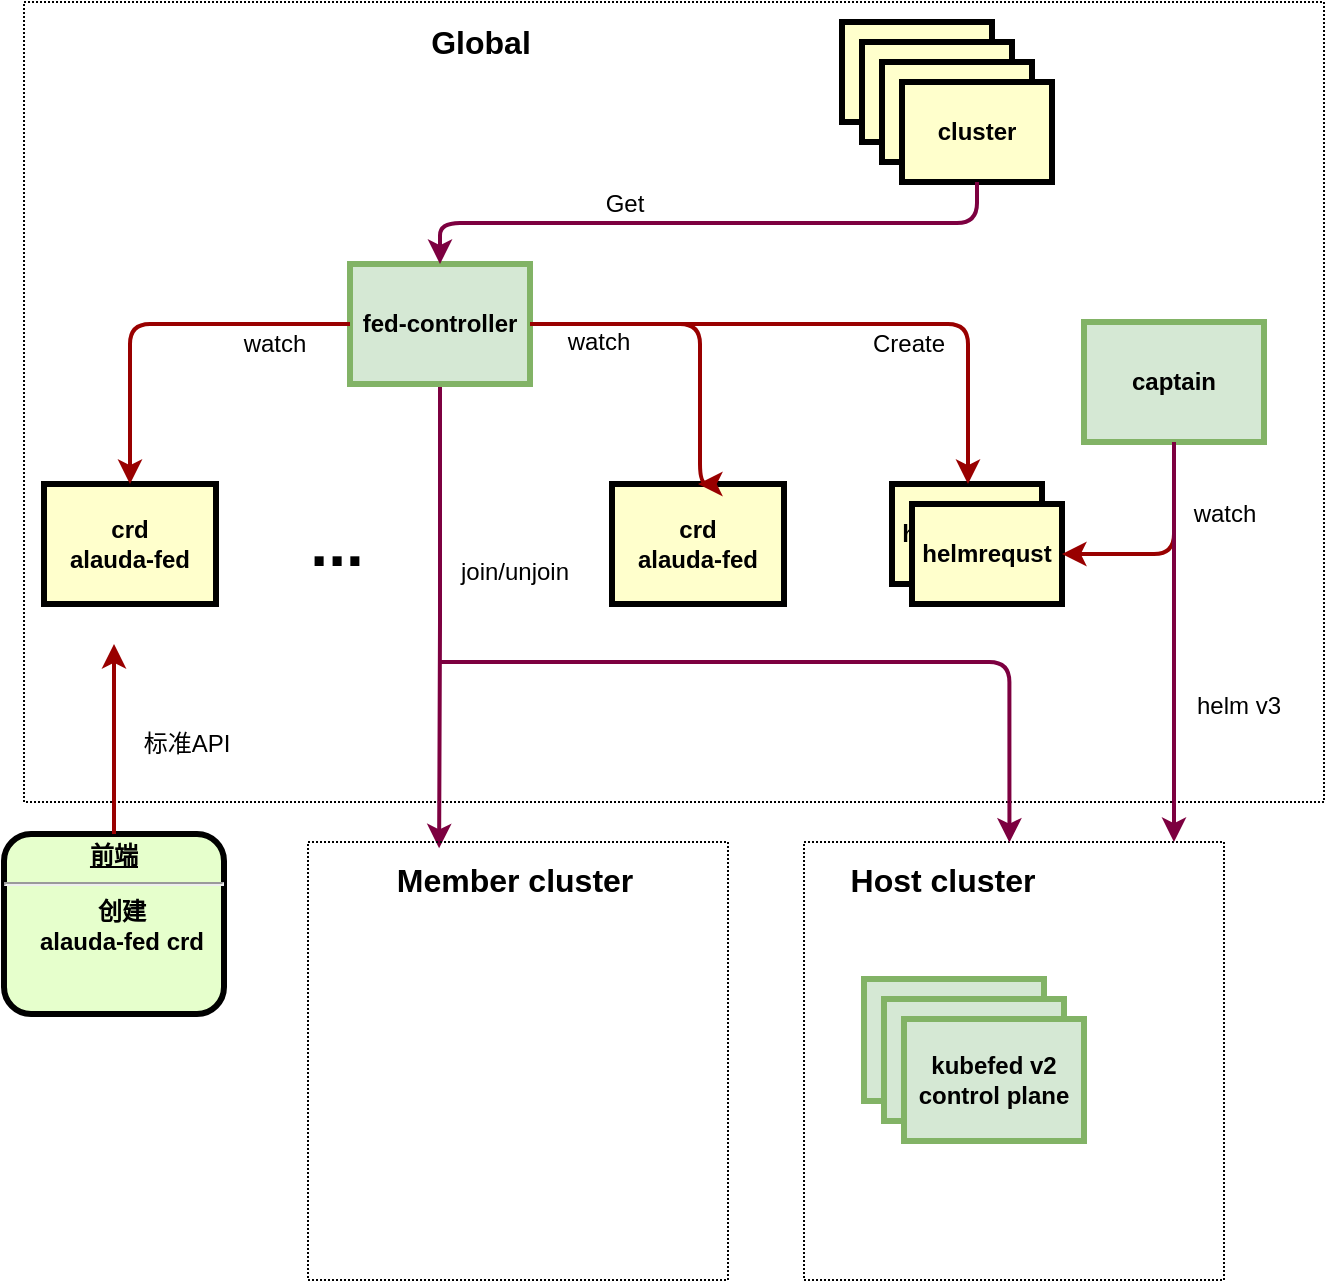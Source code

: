 <mxfile version="12.2.6" type="github" pages="4">
  <diagram name="Page-1" id="c7558073-3199-34d8-9f00-42111426c3f3">
    <mxGraphModel dx="946" dy="591" grid="1" gridSize="10" guides="1" tooltips="1" connect="1" arrows="1" fold="1" page="1" pageScale="1" pageWidth="826" pageHeight="1169" background="#ffffff" math="0" shadow="0">
      <root>
        <mxCell id="0"/>
        <mxCell id="1" parent="0"/>
        <mxCell id="wxR6bo94Sk2iI8-Y_fi0-96" value="" style="rounded=0;whiteSpace=wrap;html=1;dashed=1;dashPattern=1 1;fillColor=none;" parent="1" vertex="1">
          <mxGeometry x="80" y="180" width="650" height="400" as="geometry"/>
        </mxCell>
        <mxCell id="wxR6bo94Sk2iI8-Y_fi0-172" value="" style="edgeStyle=orthogonalEdgeStyle;rounded=0;orthogonalLoop=1;jettySize=auto;html=1;strokeColor=#7D0040;strokeWidth=2;entryX=0.212;entryY=-0.293;entryDx=0;entryDy=0;entryPerimeter=0;" parent="1" source="3" target="wxR6bo94Sk2iI8-Y_fi0-142" edge="1">
          <mxGeometry relative="1" as="geometry">
            <mxPoint x="288" y="451" as="targetPoint"/>
          </mxGeometry>
        </mxCell>
        <mxCell id="wxR6bo94Sk2iI8-Y_fi0-174" value="join/unjoin" style="text;html=1;resizable=0;points=[];align=center;verticalAlign=middle;labelBackgroundColor=#ffffff;" parent="wxR6bo94Sk2iI8-Y_fi0-172" vertex="1" connectable="0">
          <mxGeometry x="0.028" y="29" relative="1" as="geometry">
            <mxPoint x="8.5" y="-25" as="offset"/>
          </mxGeometry>
        </mxCell>
        <mxCell id="3" value="fed-controller" style="whiteSpace=wrap;align=center;verticalAlign=middle;fontStyle=1;strokeWidth=3;fillColor=#d5e8d4;strokeColor=#82b366;" parent="1" vertex="1">
          <mxGeometry x="243" y="311" width="90" height="60" as="geometry"/>
        </mxCell>
        <mxCell id="4" value="crd&#xa;alauda-fed" style="whiteSpace=wrap;align=center;verticalAlign=middle;fontStyle=1;strokeWidth=3;fillColor=#FFFFCC" parent="1" vertex="1">
          <mxGeometry x="90" y="421" width="86" height="60" as="geometry"/>
        </mxCell>
        <mxCell id="81" value="" style="edgeStyle=elbowEdgeStyle;elbow=horizontal;exitX=0;exitY=0.5;strokeColor=#990000;strokeWidth=2;exitDx=0;exitDy=0;entryX=0.5;entryY=0;entryDx=0;entryDy=0;" parent="1" source="3" target="4" edge="1">
          <mxGeometry width="100" height="100" relative="1" as="geometry">
            <mxPoint x="380" y="91" as="sourcePoint"/>
            <mxPoint x="480" y="-9" as="targetPoint"/>
            <Array as="points">
              <mxPoint x="133" y="361"/>
              <mxPoint x="280" y="391"/>
              <mxPoint x="130" y="331"/>
              <mxPoint x="130" y="361"/>
              <mxPoint x="430" y="-9"/>
            </Array>
          </mxGeometry>
        </mxCell>
        <mxCell id="wxR6bo94Sk2iI8-Y_fi0-104" value="watch" style="text;html=1;resizable=0;points=[];align=center;verticalAlign=middle;labelBackgroundColor=#ffffff;" parent="81" vertex="1" connectable="0">
          <mxGeometry x="0.106" y="1" relative="1" as="geometry">
            <mxPoint x="66.5" y="8.5" as="offset"/>
          </mxGeometry>
        </mxCell>
        <mxCell id="wxR6bo94Sk2iI8-Y_fi0-97" value="&lt;b&gt;&lt;font style=&quot;font-size: 16px&quot;&gt;Global&lt;/font&gt;&lt;/b&gt;" style="text;html=1;resizable=0;autosize=1;align=center;verticalAlign=middle;points=[];fillColor=none;strokeColor=none;rounded=0;dashed=1;dashPattern=1 1;" parent="1" vertex="1">
          <mxGeometry x="272.5" y="190" width="70" height="20" as="geometry"/>
        </mxCell>
        <mxCell id="wxR6bo94Sk2iI8-Y_fi0-101" value="crd&#xa;alauda-fed" style="whiteSpace=wrap;align=center;verticalAlign=middle;fontStyle=1;strokeWidth=3;fillColor=#FFFFCC" parent="1" vertex="1">
          <mxGeometry x="374" y="421" width="86" height="60" as="geometry"/>
        </mxCell>
        <mxCell id="wxR6bo94Sk2iI8-Y_fi0-103" value="" style="edgeStyle=elbowEdgeStyle;elbow=horizontal;exitX=1;exitY=0.5;strokeColor=#990000;strokeWidth=2;exitDx=0;exitDy=0;entryX=0.5;entryY=0;entryDx=0;entryDy=0;" parent="1" source="3" target="wxR6bo94Sk2iI8-Y_fi0-101" edge="1">
          <mxGeometry width="100" height="100" relative="1" as="geometry">
            <mxPoint x="246.143" y="281.286" as="sourcePoint"/>
            <mxPoint x="417" y="381" as="targetPoint"/>
            <Array as="points">
              <mxPoint x="418" y="380"/>
              <mxPoint x="290" y="401"/>
              <mxPoint x="140" y="341"/>
              <mxPoint x="140" y="371"/>
              <mxPoint x="440" y="1"/>
            </Array>
          </mxGeometry>
        </mxCell>
        <mxCell id="wxR6bo94Sk2iI8-Y_fi0-105" value="watch" style="text;html=1;resizable=0;points=[];align=center;verticalAlign=middle;labelBackgroundColor=#ffffff;" parent="1" vertex="1" connectable="0">
          <mxGeometry x="300.214" y="340.786" as="geometry">
            <mxPoint x="66.5" y="8.5" as="offset"/>
          </mxGeometry>
        </mxCell>
        <mxCell id="wxR6bo94Sk2iI8-Y_fi0-106" value="cluster" style="whiteSpace=wrap;align=center;verticalAlign=middle;fontStyle=1;strokeWidth=3;fillColor=#FFFFCC" parent="1" vertex="1">
          <mxGeometry x="489" y="190" width="75" height="50" as="geometry"/>
        </mxCell>
        <mxCell id="wxR6bo94Sk2iI8-Y_fi0-107" value="&lt;font size=&quot;1&quot;&gt;&lt;b style=&quot;font-size: 32px&quot;&gt;...&lt;/b&gt;&lt;/font&gt;" style="text;html=1;resizable=0;autosize=1;align=center;verticalAlign=middle;points=[];fillColor=none;strokeColor=none;rounded=0;dashed=1;dashPattern=1 1;" parent="1" vertex="1">
          <mxGeometry x="216" y="436" width="40" height="30" as="geometry"/>
        </mxCell>
        <mxCell id="wxR6bo94Sk2iI8-Y_fi0-108" value="cluster" style="whiteSpace=wrap;align=center;verticalAlign=middle;fontStyle=1;strokeWidth=3;fillColor=#FFFFCC" parent="1" vertex="1">
          <mxGeometry x="499" y="200" width="75" height="50" as="geometry"/>
        </mxCell>
        <mxCell id="wxR6bo94Sk2iI8-Y_fi0-109" value="cluster" style="whiteSpace=wrap;align=center;verticalAlign=middle;fontStyle=1;strokeWidth=3;fillColor=#FFFFCC" parent="1" vertex="1">
          <mxGeometry x="509" y="210" width="75" height="50" as="geometry"/>
        </mxCell>
        <mxCell id="wxR6bo94Sk2iI8-Y_fi0-110" value="cluster" style="whiteSpace=wrap;align=center;verticalAlign=middle;fontStyle=1;strokeWidth=3;fillColor=#FFFFCC" parent="1" vertex="1">
          <mxGeometry x="519" y="220" width="75" height="50" as="geometry"/>
        </mxCell>
        <mxCell id="wxR6bo94Sk2iI8-Y_fi0-111" value="&lt;p style=&quot;margin: 0px ; margin-top: 4px ; text-align: center ; text-decoration: underline&quot;&gt;&lt;strong&gt;前端&lt;/strong&gt;&lt;/p&gt;&lt;hr&gt;&lt;p style=&quot;margin: 0px ; margin-left: 8px&quot;&gt;创建&lt;/p&gt;&lt;p style=&quot;margin: 0px ; margin-left: 8px&quot;&gt;alauda-fed crd&lt;/p&gt;" style="verticalAlign=middle;align=center;overflow=fill;fontSize=12;fontFamily=Helvetica;html=1;rounded=1;fontStyle=1;strokeWidth=3;fillColor=#E6FFCC" parent="1" vertex="1">
          <mxGeometry x="70" y="596" width="110" height="90" as="geometry"/>
        </mxCell>
        <mxCell id="wxR6bo94Sk2iI8-Y_fi0-115" value="" style="edgeStyle=elbowEdgeStyle;elbow=horizontal;strokeColor=#990000;strokeWidth=2;exitX=0.5;exitY=0;exitDx=0;exitDy=0;" parent="1" source="wxR6bo94Sk2iI8-Y_fi0-111" edge="1">
          <mxGeometry width="100" height="100" relative="1" as="geometry">
            <mxPoint x="-106" y="845" as="sourcePoint"/>
            <mxPoint x="125" y="501" as="targetPoint"/>
            <Array as="points">
              <mxPoint x="125" y="491"/>
              <mxPoint x="124" y="705"/>
            </Array>
          </mxGeometry>
        </mxCell>
        <mxCell id="wxR6bo94Sk2iI8-Y_fi0-117" value="标准API" style="text;html=1;resizable=0;points=[];align=center;verticalAlign=middle;labelBackgroundColor=#ffffff;" parent="wxR6bo94Sk2iI8-Y_fi0-115" vertex="1" connectable="0">
          <mxGeometry x="-0.12" relative="1" as="geometry">
            <mxPoint x="36" y="-3.5" as="offset"/>
          </mxGeometry>
        </mxCell>
        <mxCell id="wxR6bo94Sk2iI8-Y_fi0-118" value="" style="rounded=0;whiteSpace=wrap;html=1;dashed=1;dashPattern=1 1;fillColor=none;" parent="1" vertex="1">
          <mxGeometry x="470" y="600" width="210" height="219" as="geometry"/>
        </mxCell>
        <mxCell id="wxR6bo94Sk2iI8-Y_fi0-123" value="&lt;span style=&quot;font-size: 16px&quot;&gt;&lt;b&gt;Host cluster&lt;/b&gt;&lt;/span&gt;" style="text;html=1;resizable=0;autosize=1;align=center;verticalAlign=middle;points=[];fillColor=none;strokeColor=none;rounded=0;dashed=1;dashPattern=1 1;" parent="1" vertex="1">
          <mxGeometry x="483.5" y="609" width="110" height="20" as="geometry"/>
        </mxCell>
        <mxCell id="wxR6bo94Sk2iI8-Y_fi0-135" value="kubefed v2" style="whiteSpace=wrap;align=center;verticalAlign=middle;fontStyle=1;strokeWidth=3;fillColor=#d5e8d4;strokeColor=#82b366;" parent="1" vertex="1">
          <mxGeometry x="500" y="668.5" width="90" height="61" as="geometry"/>
        </mxCell>
        <mxCell id="wxR6bo94Sk2iI8-Y_fi0-138" value="kubefed v2" style="whiteSpace=wrap;align=center;verticalAlign=middle;fontStyle=1;strokeWidth=3;fillColor=#d5e8d4;strokeColor=#82b366;" parent="1" vertex="1">
          <mxGeometry x="510" y="678.5" width="90" height="61" as="geometry"/>
        </mxCell>
        <mxCell id="wxR6bo94Sk2iI8-Y_fi0-139" value="kubefed v2&#xa;control plane" style="whiteSpace=wrap;align=center;verticalAlign=middle;fontStyle=1;strokeWidth=3;fillColor=#d5e8d4;strokeColor=#82b366;" parent="1" vertex="1">
          <mxGeometry x="520" y="688.5" width="90" height="61" as="geometry"/>
        </mxCell>
        <mxCell id="wxR6bo94Sk2iI8-Y_fi0-141" value="" style="rounded=0;whiteSpace=wrap;html=1;dashed=1;dashPattern=1 1;fillColor=none;" parent="1" vertex="1">
          <mxGeometry x="222" y="600" width="210" height="219" as="geometry"/>
        </mxCell>
        <mxCell id="wxR6bo94Sk2iI8-Y_fi0-142" value="&lt;span style=&quot;font-size: 16px&quot;&gt;&lt;b&gt;Member cluster&lt;/b&gt;&lt;/span&gt;" style="text;html=1;resizable=0;autosize=1;align=center;verticalAlign=middle;points=[];fillColor=none;strokeColor=none;rounded=0;dashed=1;dashPattern=1 1;" parent="1" vertex="1">
          <mxGeometry x="260" y="609" width="130" height="20" as="geometry"/>
        </mxCell>
        <mxCell id="wxR6bo94Sk2iI8-Y_fi0-154" value="helmrequst" style="whiteSpace=wrap;align=center;verticalAlign=middle;fontStyle=1;strokeWidth=3;fillColor=#FFFFCC" parent="1" vertex="1">
          <mxGeometry x="514" y="421" width="75" height="50" as="geometry"/>
        </mxCell>
        <mxCell id="wxR6bo94Sk2iI8-Y_fi0-155" value="helmrequst" style="whiteSpace=wrap;align=center;verticalAlign=middle;fontStyle=1;strokeWidth=3;fillColor=#FFFFCC" parent="1" vertex="1">
          <mxGeometry x="524" y="431" width="75" height="50" as="geometry"/>
        </mxCell>
        <mxCell id="wxR6bo94Sk2iI8-Y_fi0-156" value="captain" style="whiteSpace=wrap;align=center;verticalAlign=middle;fontStyle=1;strokeWidth=3;fillColor=#d5e8d4;strokeColor=#82b366;" parent="1" vertex="1">
          <mxGeometry x="610" y="340" width="90" height="60" as="geometry"/>
        </mxCell>
        <mxCell id="wxR6bo94Sk2iI8-Y_fi0-157" value="" style="edgeStyle=elbowEdgeStyle;elbow=horizontal;exitX=1;exitY=0.5;strokeColor=#990000;strokeWidth=2;exitDx=0;exitDy=0;entryX=0.5;entryY=0;entryDx=0;entryDy=0;" parent="1" source="3" target="wxR6bo94Sk2iI8-Y_fi0-154" edge="1">
          <mxGeometry width="100" height="100" relative="1" as="geometry">
            <mxPoint x="336.143" y="350.286" as="sourcePoint"/>
            <mxPoint x="427.571" y="431.714" as="targetPoint"/>
            <Array as="points">
              <mxPoint x="552" y="390"/>
              <mxPoint x="300" y="411"/>
              <mxPoint x="150" y="351"/>
              <mxPoint x="150" y="381"/>
              <mxPoint x="450" y="11"/>
            </Array>
          </mxGeometry>
        </mxCell>
        <mxCell id="wxR6bo94Sk2iI8-Y_fi0-158" value="Create" style="text;html=1;resizable=0;points=[];align=center;verticalAlign=middle;labelBackgroundColor=#ffffff;" parent="wxR6bo94Sk2iI8-Y_fi0-157" vertex="1" connectable="0">
          <mxGeometry x="0.004" y="-3" relative="1" as="geometry">
            <mxPoint x="38.5" y="6.5" as="offset"/>
          </mxGeometry>
        </mxCell>
        <mxCell id="wxR6bo94Sk2iI8-Y_fi0-159" value="" style="edgeStyle=elbowEdgeStyle;elbow=horizontal;exitX=0.5;exitY=1;strokeColor=#990000;strokeWidth=2;exitDx=0;exitDy=0;entryX=1;entryY=0.5;entryDx=0;entryDy=0;" parent="1" source="wxR6bo94Sk2iI8-Y_fi0-156" target="wxR6bo94Sk2iI8-Y_fi0-155" edge="1">
          <mxGeometry width="100" height="100" relative="1" as="geometry">
            <mxPoint x="336.143" y="350.286" as="sourcePoint"/>
            <mxPoint x="427.571" y="431.714" as="targetPoint"/>
            <Array as="points">
              <mxPoint x="655" y="430"/>
              <mxPoint x="300" y="411"/>
              <mxPoint x="150" y="351"/>
              <mxPoint x="150" y="381"/>
              <mxPoint x="450" y="11"/>
            </Array>
          </mxGeometry>
        </mxCell>
        <mxCell id="wxR6bo94Sk2iI8-Y_fi0-160" value="watch" style="text;html=1;resizable=0;points=[];align=center;verticalAlign=middle;labelBackgroundColor=#ffffff;" parent="wxR6bo94Sk2iI8-Y_fi0-159" vertex="1" connectable="0">
          <mxGeometry x="-0.255" y="-2" relative="1" as="geometry">
            <mxPoint x="27" y="-5.5" as="offset"/>
          </mxGeometry>
        </mxCell>
        <mxCell id="wxR6bo94Sk2iI8-Y_fi0-164" value="" style="edgeStyle=elbowEdgeStyle;elbow=horizontal;endArrow=classic;html=1;strokeColor=#7D0040;strokeWidth=2;exitX=0.5;exitY=1;exitDx=0;exitDy=0;" parent="1" source="wxR6bo94Sk2iI8-Y_fi0-156" target="wxR6bo94Sk2iI8-Y_fi0-118" edge="1">
          <mxGeometry width="50" height="50" relative="1" as="geometry">
            <mxPoint x="700" y="370" as="sourcePoint"/>
            <mxPoint x="740" y="320" as="targetPoint"/>
          </mxGeometry>
        </mxCell>
        <mxCell id="wxR6bo94Sk2iI8-Y_fi0-165" value="helm v3" style="text;html=1;resizable=0;points=[];align=center;verticalAlign=middle;labelBackgroundColor=#ffffff;" parent="wxR6bo94Sk2iI8-Y_fi0-164" vertex="1" connectable="0">
          <mxGeometry x="0.164" y="1" relative="1" as="geometry">
            <mxPoint x="30.5" y="15" as="offset"/>
          </mxGeometry>
        </mxCell>
        <mxCell id="wxR6bo94Sk2iI8-Y_fi0-166" value="" style="edgeStyle=elbowEdgeStyle;elbow=vertical;endArrow=classic;html=1;strokeColor=#7D0040;strokeWidth=2;exitX=0.5;exitY=1;exitDx=0;exitDy=0;entryX=0.5;entryY=0;entryDx=0;entryDy=0;" parent="1" source="wxR6bo94Sk2iI8-Y_fi0-110" target="3" edge="1">
          <mxGeometry width="50" height="50" relative="1" as="geometry">
            <mxPoint x="260" y="190" as="sourcePoint"/>
            <mxPoint x="310" y="140" as="targetPoint"/>
          </mxGeometry>
        </mxCell>
        <mxCell id="wxR6bo94Sk2iI8-Y_fi0-167" value="Get" style="text;html=1;resizable=0;points=[];align=center;verticalAlign=middle;labelBackgroundColor=#ffffff;" parent="wxR6bo94Sk2iI8-Y_fi0-166" vertex="1" connectable="0">
          <mxGeometry x="0.339" y="-3" relative="1" as="geometry">
            <mxPoint x="9.5" y="-7" as="offset"/>
          </mxGeometry>
        </mxCell>
        <mxCell id="wxR6bo94Sk2iI8-Y_fi0-173" value="" style="edgeStyle=segmentEdgeStyle;endArrow=classic;html=1;strokeColor=#7D0040;strokeWidth=2;entryX=0.5;entryY=0;entryDx=0;entryDy=0;" parent="1" edge="1">
          <mxGeometry width="50" height="50" relative="1" as="geometry">
            <mxPoint x="288" y="510" as="sourcePoint"/>
            <mxPoint x="572.714" y="600.286" as="targetPoint"/>
          </mxGeometry>
        </mxCell>
      </root>
    </mxGraphModel>
  </diagram>
  <diagram id="LDCZQ60Sdhj_1A-4zf41" name="Page-2">
    <mxGraphModel dx="946" dy="591" grid="1" gridSize="10" guides="1" tooltips="1" connect="1" arrows="1" fold="1" page="1" pageScale="1" pageWidth="827" pageHeight="1169" math="0" shadow="0">
      <root>
        <mxCell id="2m8XpC0xpUa-uAtMWpxe-0"/>
        <mxCell id="2m8XpC0xpUa-uAtMWpxe-1" parent="2m8XpC0xpUa-uAtMWpxe-0"/>
        <mxCell id="xcBCkcp_vozHjgHlFZ-i-0" value="fed-controller 工作流程" style="swimlane;html=1;childLayout=stackLayout;startSize=20;rounded=0;shadow=0;labelBackgroundColor=none;strokeColor=#000000;strokeWidth=1;fillColor=#ffffff;fontFamily=Verdana;fontSize=8;fontColor=#000000;align=center;" parent="2m8XpC0xpUa-uAtMWpxe-1" vertex="1">
          <mxGeometry x="27" y="237" width="690" height="630" as="geometry"/>
        </mxCell>
        <mxCell id="xcBCkcp_vozHjgHlFZ-i-1" value="CRD 资源" style="swimlane;html=1;startSize=20;" parent="xcBCkcp_vozHjgHlFZ-i-0" vertex="1">
          <mxGeometry y="20" width="160" height="610" as="geometry"/>
        </mxCell>
        <mxCell id="xcBCkcp_vozHjgHlFZ-i-2" value="alauda-fed" style="rounded=1;whiteSpace=wrap;html=1;shadow=0;labelBackgroundColor=none;strokeColor=#000000;strokeWidth=1;fillColor=#ffffff;fontFamily=Verdana;fontSize=8;fontColor=#000000;align=center;" parent="xcBCkcp_vozHjgHlFZ-i-1" vertex="1">
          <mxGeometry x="30" y="70" width="100" height="60" as="geometry"/>
        </mxCell>
        <mxCell id="xcBCkcp_vozHjgHlFZ-i-20" value="helmrequest" style="rounded=1;whiteSpace=wrap;html=1;" parent="xcBCkcp_vozHjgHlFZ-i-1" vertex="1">
          <mxGeometry x="20" y="361" width="100" height="60" as="geometry"/>
        </mxCell>
        <mxCell id="xcBCkcp_vozHjgHlFZ-i-4" style="edgeStyle=orthogonalEdgeStyle;rounded=1;html=1;labelBackgroundColor=none;startArrow=none;startFill=0;startSize=5;endArrow=classicThin;endFill=1;endSize=5;jettySize=auto;orthogonalLoop=1;strokeColor=#000000;strokeWidth=1;fontFamily=Verdana;fontSize=8;fontColor=#000000;" parent="xcBCkcp_vozHjgHlFZ-i-0" target="xcBCkcp_vozHjgHlFZ-i-8" edge="1">
          <mxGeometry relative="1" as="geometry">
            <mxPoint x="130" y="123" as="sourcePoint"/>
          </mxGeometry>
        </mxCell>
        <mxCell id="xcBCkcp_vozHjgHlFZ-i-5" value="fed-controller" style="swimlane;html=1;startSize=20;" parent="xcBCkcp_vozHjgHlFZ-i-0" vertex="1">
          <mxGeometry x="160" y="20" width="330" height="610" as="geometry"/>
        </mxCell>
        <mxCell id="xcBCkcp_vozHjgHlFZ-i-6" value="否" style="edgeStyle=orthogonalEdgeStyle;rounded=0;html=1;jettySize=auto;orthogonalLoop=1;exitX=0.5;exitY=1;exitDx=0;exitDy=0;" parent="xcBCkcp_vozHjgHlFZ-i-5" source="xcBCkcp_vozHjgHlFZ-i-13" edge="1">
          <mxGeometry relative="1" as="geometry">
            <mxPoint x="90" y="230" as="sourcePoint"/>
            <mxPoint x="120" y="261" as="targetPoint"/>
          </mxGeometry>
        </mxCell>
        <mxCell id="xcBCkcp_vozHjgHlFZ-i-7" value="" style="edgeStyle=orthogonalEdgeStyle;rounded=0;html=1;jettySize=auto;orthogonalLoop=1;" parent="xcBCkcp_vozHjgHlFZ-i-5" source="xcBCkcp_vozHjgHlFZ-i-8" edge="1">
          <mxGeometry relative="1" as="geometry">
            <mxPoint x="120" y="170" as="targetPoint"/>
          </mxGeometry>
        </mxCell>
        <mxCell id="xcBCkcp_vozHjgHlFZ-i-8" value="watch&amp;nbsp;&lt;br&gt;alauda-fed crd" style="rounded=1;whiteSpace=wrap;html=1;shadow=0;labelBackgroundColor=none;strokeColor=#000000;strokeWidth=1;fillColor=#ffffff;fontFamily=Verdana;fontSize=8;fontColor=#000000;align=center;" parent="xcBCkcp_vozHjgHlFZ-i-5" vertex="1">
          <mxGeometry x="70" y="73" width="100" height="60" as="geometry"/>
        </mxCell>
        <mxCell id="xcBCkcp_vozHjgHlFZ-i-31" value="" style="edgeStyle=orthogonalEdgeStyle;rounded=0;orthogonalLoop=1;jettySize=auto;html=1;strokeColor=#000000;strokeWidth=1;" parent="xcBCkcp_vozHjgHlFZ-i-5" source="xcBCkcp_vozHjgHlFZ-i-13" edge="1">
          <mxGeometry relative="1" as="geometry">
            <mxPoint x="263" y="360" as="targetPoint"/>
            <Array as="points">
              <mxPoint x="263" y="198"/>
            </Array>
          </mxGeometry>
        </mxCell>
        <mxCell id="xcBCkcp_vozHjgHlFZ-i-32" value="是" style="text;html=1;resizable=0;points=[];align=center;verticalAlign=middle;labelBackgroundColor=#ffffff;" parent="xcBCkcp_vozHjgHlFZ-i-31" vertex="1" connectable="0">
          <mxGeometry x="-0.35" y="-1" relative="1" as="geometry">
            <mxPoint y="1" as="offset"/>
          </mxGeometry>
        </mxCell>
        <mxCell id="xcBCkcp_vozHjgHlFZ-i-13" value="主集群&lt;br&gt;服务可达" style="rhombus;whiteSpace=wrap;html=1;" parent="xcBCkcp_vozHjgHlFZ-i-5" vertex="1">
          <mxGeometry x="80" y="170" width="80" height="55" as="geometry"/>
        </mxCell>
        <mxCell id="xcBCkcp_vozHjgHlFZ-i-29" value="否" style="edgeStyle=orthogonalEdgeStyle;rounded=0;orthogonalLoop=1;jettySize=auto;html=1;strokeColor=#000000;strokeWidth=1;" parent="xcBCkcp_vozHjgHlFZ-i-5" source="xcBCkcp_vozHjgHlFZ-i-26" edge="1">
          <mxGeometry relative="1" as="geometry">
            <mxPoint x="120" y="360" as="targetPoint"/>
          </mxGeometry>
        </mxCell>
        <mxCell id="xcBCkcp_vozHjgHlFZ-i-37" value="5秒再检查一次" style="edgeStyle=orthogonalEdgeStyle;rounded=0;orthogonalLoop=1;jettySize=auto;html=1;strokeColor=#000000;strokeWidth=1;entryX=0;entryY=0.5;entryDx=0;entryDy=0;exitX=0;exitY=0.5;exitDx=0;exitDy=0;" parent="xcBCkcp_vozHjgHlFZ-i-5" source="xcBCkcp_vozHjgHlFZ-i-26" target="xcBCkcp_vozHjgHlFZ-i-13" edge="1">
          <mxGeometry x="-0.07" y="-50" relative="1" as="geometry">
            <mxPoint x="68.727" y="288" as="sourcePoint"/>
            <mxPoint x="68" y="198" as="targetPoint"/>
            <Array as="points">
              <mxPoint x="18" y="288"/>
              <mxPoint x="18" y="198"/>
            </Array>
            <mxPoint as="offset"/>
          </mxGeometry>
        </mxCell>
        <mxCell id="xcBCkcp_vozHjgHlFZ-i-40" value="是" style="text;html=1;resizable=0;points=[];align=center;verticalAlign=middle;labelBackgroundColor=#ffffff;" parent="xcBCkcp_vozHjgHlFZ-i-37" vertex="1" connectable="0">
          <mxGeometry x="-0.523" y="1" relative="1" as="geometry">
            <mxPoint as="offset"/>
          </mxGeometry>
        </mxCell>
        <mxCell id="xcBCkcp_vozHjgHlFZ-i-26" value="安装了&lt;br&gt;联邦集群" style="rhombus;whiteSpace=wrap;html=1;" parent="xcBCkcp_vozHjgHlFZ-i-5" vertex="1">
          <mxGeometry x="80" y="260" width="80" height="55" as="geometry"/>
        </mxCell>
        <mxCell id="xcBCkcp_vozHjgHlFZ-i-44" value="" style="edgeStyle=orthogonalEdgeStyle;rounded=0;orthogonalLoop=1;jettySize=auto;html=1;strokeColor=#000000;strokeWidth=1;" parent="xcBCkcp_vozHjgHlFZ-i-5" source="xcBCkcp_vozHjgHlFZ-i-33" target="xcBCkcp_vozHjgHlFZ-i-43" edge="1">
          <mxGeometry relative="1" as="geometry"/>
        </mxCell>
        <mxCell id="xcBCkcp_vozHjgHlFZ-i-33" value="联邦集群同步" style="rounded=1;whiteSpace=wrap;html=1;fillColor=#ffffff;" parent="xcBCkcp_vozHjgHlFZ-i-5" vertex="1">
          <mxGeometry x="219" y="364" width="90" height="60" as="geometry"/>
        </mxCell>
        <mxCell id="xcBCkcp_vozHjgHlFZ-i-43" value="修改clusterregustry&lt;br&gt;annotation&lt;br&gt;" style="rounded=1;whiteSpace=wrap;html=1;fillColor=#ffffff;" parent="xcBCkcp_vozHjgHlFZ-i-5" vertex="1">
          <mxGeometry x="219" y="473" width="90" height="60" as="geometry"/>
        </mxCell>
        <mxCell id="xcBCkcp_vozHjgHlFZ-i-34" value="准备helmrequest" style="rounded=1;whiteSpace=wrap;html=1;fillColor=#ffffff;" parent="xcBCkcp_vozHjgHlFZ-i-5" vertex="1">
          <mxGeometry x="75" y="361" width="90" height="60" as="geometry"/>
        </mxCell>
        <mxCell id="xcBCkcp_vozHjgHlFZ-i-15" value="kubefed-v2" style="swimlane;html=1;startSize=20;" parent="xcBCkcp_vozHjgHlFZ-i-0" vertex="1">
          <mxGeometry x="490" y="20" width="200" height="610" as="geometry"/>
        </mxCell>
        <mxCell id="xcBCkcp_vozHjgHlFZ-i-46" value="&lt;pre style=&quot;background-color: #ffffff ; color: #121314 ; font-family: &amp;#34;menlo&amp;#34; ; font-size: 9.0pt&quot;&gt;&lt;pre style=&quot;font-family: &amp;#34;menlo&amp;#34; ; font-size: 9pt&quot;&gt;Unjoin&lt;span style=&quot;color: #36666b&quot;&gt;/JoinCluster&lt;/span&gt;&lt;/pre&gt;&lt;/pre&gt;" style="rounded=1;whiteSpace=wrap;html=1;fillColor=#ffffff;" parent="xcBCkcp_vozHjgHlFZ-i-15" vertex="1">
          <mxGeometry x="33" y="364" width="150" height="60" as="geometry"/>
        </mxCell>
        <mxCell id="xcBCkcp_vozHjgHlFZ-i-47" value="" style="edgeStyle=orthogonalEdgeStyle;rounded=0;orthogonalLoop=1;jettySize=auto;html=1;strokeColor=#000000;strokeWidth=1;" parent="xcBCkcp_vozHjgHlFZ-i-0" source="xcBCkcp_vozHjgHlFZ-i-33" target="xcBCkcp_vozHjgHlFZ-i-46" edge="1">
          <mxGeometry relative="1" as="geometry"/>
        </mxCell>
      </root>
    </mxGraphModel>
  </diagram>
  <diagram id="EecRNZHdEs2lsMuyWzXI" name="Page-3">
    <mxGraphModel dx="1577" dy="-266" grid="1" gridSize="10" guides="1" tooltips="1" connect="1" arrows="1" fold="1" page="1" pageScale="1" pageWidth="827" pageHeight="1169" math="0" shadow="0">
      <root>
        <mxCell id="_mSM6B-NQI26tlZ7kZIr-0"/>
        <mxCell id="_mSM6B-NQI26tlZ7kZIr-1" parent="_mSM6B-NQI26tlZ7kZIr-0"/>
        <mxCell id="AXZKIkYAptBUNmVJRWu4-0" value="project crd" style="rounded=1;whiteSpace=wrap;html=1;shadow=0;labelBackgroundColor=none;strokeColor=#000000;strokeWidth=1;fillColor=#ffffff;fontFamily=Verdana;fontSize=8;fontColor=#000000;align=center;" vertex="1" parent="_mSM6B-NQI26tlZ7kZIr-1">
          <mxGeometry x="237" y="1530" width="100" height="60" as="geometry"/>
        </mxCell>
        <mxCell id="AXZKIkYAptBUNmVJRWu4-1" value="projectbinding&lt;br&gt;和project quota" style="rounded=1;whiteSpace=wrap;html=1;" vertex="1" parent="_mSM6B-NQI26tlZ7kZIr-1">
          <mxGeometry x="230" y="1773" width="100" height="60" as="geometry"/>
        </mxCell>
        <mxCell id="AXZKIkYAptBUNmVJRWu4-2" style="edgeStyle=orthogonalEdgeStyle;rounded=1;html=1;labelBackgroundColor=none;startArrow=none;startFill=0;startSize=5;endArrow=classicThin;endFill=1;endSize=5;jettySize=auto;orthogonalLoop=1;strokeColor=#000000;strokeWidth=1;fontFamily=Verdana;fontSize=8;fontColor=#000000;" edge="1" parent="_mSM6B-NQI26tlZ7kZIr-1" target="AXZKIkYAptBUNmVJRWu4-4">
          <mxGeometry relative="1" as="geometry">
            <mxPoint x="337" y="1563" as="sourcePoint"/>
          </mxGeometry>
        </mxCell>
        <mxCell id="AXZKIkYAptBUNmVJRWu4-3" value="" style="edgeStyle=orthogonalEdgeStyle;rounded=0;html=1;jettySize=auto;orthogonalLoop=1;" edge="1" parent="_mSM6B-NQI26tlZ7kZIr-1" source="AXZKIkYAptBUNmVJRWu4-4">
          <mxGeometry relative="1" as="geometry">
            <mxPoint x="487" y="1630" as="targetPoint"/>
          </mxGeometry>
        </mxCell>
        <mxCell id="AXZKIkYAptBUNmVJRWu4-4" value="watch&amp;nbsp;&lt;br&gt;project crd" style="rounded=1;whiteSpace=wrap;html=1;shadow=0;labelBackgroundColor=none;strokeColor=#000000;strokeWidth=1;fillColor=#ffffff;fontFamily=Verdana;fontSize=8;fontColor=#000000;align=center;" vertex="1" parent="_mSM6B-NQI26tlZ7kZIr-1">
          <mxGeometry x="437" y="1533" width="100" height="60" as="geometry"/>
        </mxCell>
        <mxCell id="AXZKIkYAptBUNmVJRWu4-5" value="" style="edgeStyle=orthogonalEdgeStyle;rounded=0;orthogonalLoop=1;jettySize=auto;html=1;" edge="1" parent="_mSM6B-NQI26tlZ7kZIr-1" source="AXZKIkYAptBUNmVJRWu4-6" target="AXZKIkYAptBUNmVJRWu4-9">
          <mxGeometry relative="1" as="geometry"/>
        </mxCell>
        <mxCell id="AXZKIkYAptBUNmVJRWu4-6" value="集群列表&lt;br&gt;包含联邦集群？" style="rhombus;whiteSpace=wrap;html=1;" vertex="1" parent="_mSM6B-NQI26tlZ7kZIr-1">
          <mxGeometry x="427" y="1633" width="120" height="70" as="geometry"/>
        </mxCell>
        <mxCell id="AXZKIkYAptBUNmVJRWu4-7" value="否" style="edgeStyle=orthogonalEdgeStyle;rounded=0;orthogonalLoop=1;jettySize=auto;html=1;strokeColor=#000000;strokeWidth=1;" edge="1" parent="_mSM6B-NQI26tlZ7kZIr-1">
          <mxGeometry relative="1" as="geometry">
            <mxPoint x="487" y="1748" as="targetPoint"/>
            <mxPoint x="487" y="1703" as="sourcePoint"/>
          </mxGeometry>
        </mxCell>
        <mxCell id="AXZKIkYAptBUNmVJRWu4-8" value="" style="edgeStyle=orthogonalEdgeStyle;rounded=0;orthogonalLoop=1;jettySize=auto;html=1;entryX=1;entryY=0.5;entryDx=0;entryDy=0;" edge="1" parent="_mSM6B-NQI26tlZ7kZIr-1" source="AXZKIkYAptBUNmVJRWu4-9" target="AXZKIkYAptBUNmVJRWu4-10">
          <mxGeometry relative="1" as="geometry">
            <mxPoint x="445" y="1492" as="targetPoint"/>
            <Array as="points">
              <mxPoint x="635" y="1805"/>
            </Array>
          </mxGeometry>
        </mxCell>
        <mxCell id="AXZKIkYAptBUNmVJRWu4-9" value="遍历联邦成员" style="rounded=1;whiteSpace=wrap;html=1;fillColor=#ffffff;" vertex="1" parent="_mSM6B-NQI26tlZ7kZIr-1">
          <mxGeometry x="590" y="1638" width="90" height="60" as="geometry"/>
        </mxCell>
        <mxCell id="AXZKIkYAptBUNmVJRWu4-10" value="当作普通集群&lt;br&gt;创建projectbinding&lt;br&gt;project quota" style="rounded=1;whiteSpace=wrap;html=1;fillColor=#ffffff;" vertex="1" parent="_mSM6B-NQI26tlZ7kZIr-1">
          <mxGeometry x="442" y="1749" width="90" height="111" as="geometry"/>
        </mxCell>
      </root>
    </mxGraphModel>
  </diagram>
  <diagram id="MqwjeMZIls87_nzouPuM" name="Page-4">
    <mxGraphModel dx="1113" dy="-531" grid="1" gridSize="10" guides="1" tooltips="1" connect="1" arrows="1" fold="1" page="1" pageScale="1" pageWidth="827" pageHeight="1169" math="0" shadow="0">
      <root>
        <mxCell id="EGjRlHHWaPqtvNqLX4Rf-0"/>
        <mxCell id="EGjRlHHWaPqtvNqLX4Rf-1" parent="EGjRlHHWaPqtvNqLX4Rf-0"/>
        <mxCell id="EGjRlHHWaPqtvNqLX4Rf-2" value="查询项目详情" style="rounded=1;whiteSpace=wrap;html=1;" vertex="1" parent="EGjRlHHWaPqtvNqLX4Rf-1">
          <mxGeometry x="120" y="1420" width="100" height="60" as="geometry"/>
        </mxCell>
        <mxCell id="EGjRlHHWaPqtvNqLX4Rf-3" value="" style="edgeStyle=orthogonalEdgeStyle;rounded=0;orthogonalLoop=1;jettySize=auto;html=1;entryX=0.011;entryY=0.4;entryDx=0;entryDy=0;entryPerimeter=0;" edge="1" parent="EGjRlHHWaPqtvNqLX4Rf-1" source="EGjRlHHWaPqtvNqLX4Rf-2" target="EGjRlHHWaPqtvNqLX4Rf-6">
          <mxGeometry relative="1" as="geometry">
            <mxPoint x="290" y="1185" as="targetPoint"/>
          </mxGeometry>
        </mxCell>
        <mxCell id="EGjRlHHWaPqtvNqLX4Rf-4" value="判断是否是联邦集群" style="rhombus;whiteSpace=wrap;html=1;" vertex="1" parent="EGjRlHHWaPqtvNqLX4Rf-1">
          <mxGeometry x="295" y="1526" width="120" height="70" as="geometry"/>
        </mxCell>
        <mxCell id="EGjRlHHWaPqtvNqLX4Rf-5" value="" style="edgeStyle=orthogonalEdgeStyle;rounded=0;orthogonalLoop=1;jettySize=auto;html=1;" edge="1" parent="EGjRlHHWaPqtvNqLX4Rf-1" source="EGjRlHHWaPqtvNqLX4Rf-6" target="EGjRlHHWaPqtvNqLX4Rf-4">
          <mxGeometry relative="1" as="geometry"/>
        </mxCell>
        <mxCell id="EGjRlHHWaPqtvNqLX4Rf-6" value="遍历集群成员" style="rounded=1;whiteSpace=wrap;html=1;fillColor=#ffffff;" vertex="1" parent="EGjRlHHWaPqtvNqLX4Rf-1">
          <mxGeometry x="310" y="1426" width="90" height="60" as="geometry"/>
        </mxCell>
        <mxCell id="EGjRlHHWaPqtvNqLX4Rf-7" value="" style="edgeStyle=orthogonalEdgeStyle;rounded=0;orthogonalLoop=1;jettySize=auto;html=1;" edge="1" parent="EGjRlHHWaPqtvNqLX4Rf-1" source="EGjRlHHWaPqtvNqLX4Rf-8" target="EGjRlHHWaPqtvNqLX4Rf-9">
          <mxGeometry relative="1" as="geometry"/>
        </mxCell>
        <mxCell id="EGjRlHHWaPqtvNqLX4Rf-8" value="遍历联邦成员" style="rounded=1;whiteSpace=wrap;html=1;fillColor=#ffffff;" vertex="1" parent="EGjRlHHWaPqtvNqLX4Rf-1">
          <mxGeometry x="310" y="1770" width="90" height="60" as="geometry"/>
        </mxCell>
        <mxCell id="EGjRlHHWaPqtvNqLX4Rf-9" value="查询对应集群的&lt;br&gt;projectquota" style="rounded=1;whiteSpace=wrap;html=1;fillColor=#ffffff;" vertex="1" parent="EGjRlHHWaPqtvNqLX4Rf-1">
          <mxGeometry x="457" y="1770" width="90" height="60" as="geometry"/>
        </mxCell>
        <mxCell id="EGjRlHHWaPqtvNqLX4Rf-10" value="" style="edgeStyle=orthogonalEdgeStyle;rounded=0;orthogonalLoop=1;jettySize=auto;html=1;entryX=0.5;entryY=0;entryDx=0;entryDy=0;" edge="1" parent="EGjRlHHWaPqtvNqLX4Rf-1" source="EGjRlHHWaPqtvNqLX4Rf-6" target="EGjRlHHWaPqtvNqLX4Rf-9">
          <mxGeometry relative="1" as="geometry">
            <mxPoint x="480" y="1456" as="targetPoint"/>
          </mxGeometry>
        </mxCell>
        <mxCell id="EGjRlHHWaPqtvNqLX4Rf-11" value="" style="edgeStyle=orthogonalEdgeStyle;rounded=0;orthogonalLoop=1;jettySize=auto;html=1;" edge="1" parent="EGjRlHHWaPqtvNqLX4Rf-1" source="EGjRlHHWaPqtvNqLX4Rf-12" target="EGjRlHHWaPqtvNqLX4Rf-8">
          <mxGeometry relative="1" as="geometry"/>
        </mxCell>
        <mxCell id="EGjRlHHWaPqtvNqLX4Rf-12" value="查询联邦详情" style="rounded=1;whiteSpace=wrap;html=1;" vertex="1" parent="EGjRlHHWaPqtvNqLX4Rf-1">
          <mxGeometry x="305" y="1660" width="100" height="70" as="geometry"/>
        </mxCell>
        <mxCell id="EGjRlHHWaPqtvNqLX4Rf-13" value="" style="edgeStyle=orthogonalEdgeStyle;rounded=0;orthogonalLoop=1;jettySize=auto;html=1;entryX=0.5;entryY=0;entryDx=0;entryDy=0;" edge="1" parent="EGjRlHHWaPqtvNqLX4Rf-1" source="EGjRlHHWaPqtvNqLX4Rf-4" target="EGjRlHHWaPqtvNqLX4Rf-12">
          <mxGeometry relative="1" as="geometry">
            <mxPoint x="355" y="1633" as="targetPoint"/>
          </mxGeometry>
        </mxCell>
        <mxCell id="EGjRlHHWaPqtvNqLX4Rf-14" value="是" style="text;html=1;resizable=0;points=[];align=center;verticalAlign=middle;labelBackgroundColor=#ffffff;" vertex="1" connectable="0" parent="EGjRlHHWaPqtvNqLX4Rf-13">
          <mxGeometry x="0.05" y="4" relative="1" as="geometry">
            <mxPoint x="8" y="-2" as="offset"/>
          </mxGeometry>
        </mxCell>
      </root>
    </mxGraphModel>
  </diagram>
</mxfile>
